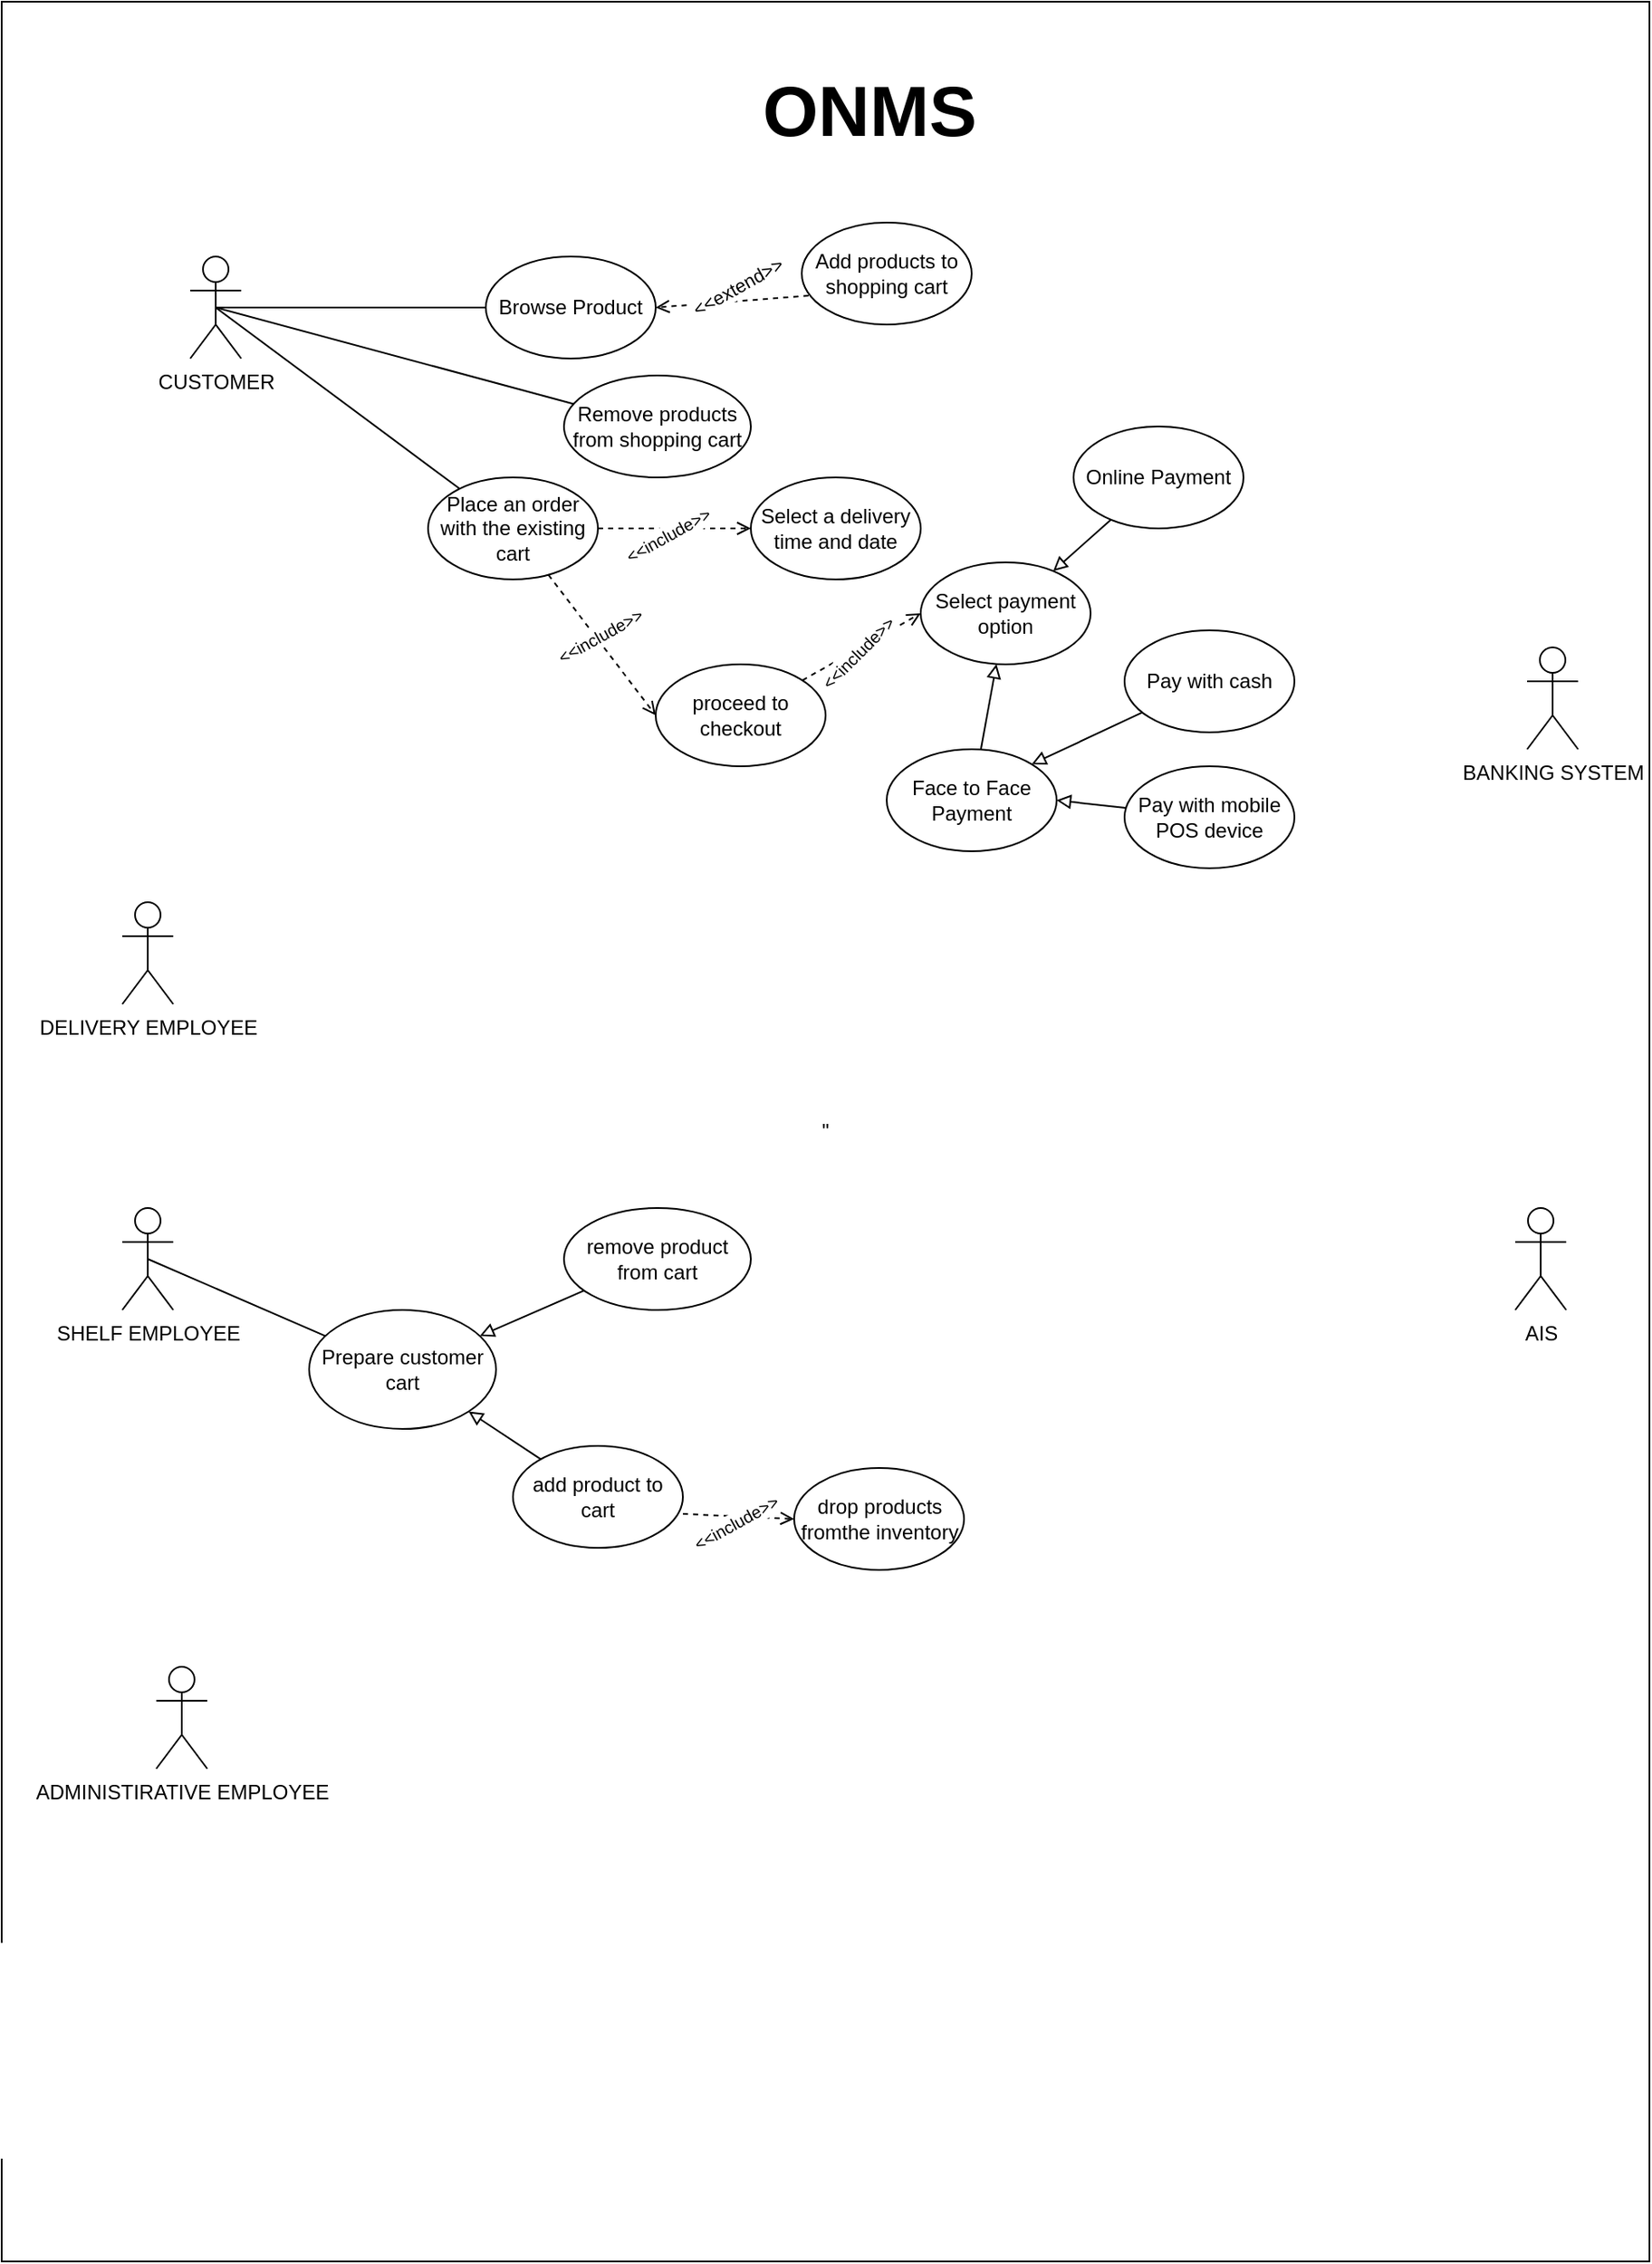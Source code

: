 <mxfile version="21.1.0" type="github">
  <diagram name="Sayfa -1" id="VlHYEeJTfce4ZR7y-VUg">
    <mxGraphModel dx="1702" dy="1680" grid="1" gridSize="10" guides="1" tooltips="1" connect="1" arrows="1" fold="1" page="1" pageScale="1" pageWidth="827" pageHeight="1169" math="0" shadow="0">
      <root>
        <mxCell id="0" />
        <mxCell id="1" parent="0" />
        <mxCell id="P8AKB918pg-EpybjRqPn-62" value="&quot;" style="rounded=0;whiteSpace=wrap;html=1;" vertex="1" parent="1">
          <mxGeometry x="-71" y="-110" width="970" height="1330" as="geometry" />
        </mxCell>
        <mxCell id="P8AKB918pg-EpybjRqPn-1" value="&lt;div&gt;CUSTOMER&lt;/div&gt;&lt;div&gt;&lt;br&gt;&lt;/div&gt;" style="shape=umlActor;verticalLabelPosition=bottom;verticalAlign=top;html=1;outlineConnect=0;" vertex="1" parent="1">
          <mxGeometry x="40" y="40" width="30" height="60" as="geometry" />
        </mxCell>
        <mxCell id="P8AKB918pg-EpybjRqPn-3" value="&lt;div&gt;SHELF EMPLOYEE&lt;/div&gt;&lt;div&gt;&lt;br&gt;&lt;/div&gt;" style="shape=umlActor;verticalLabelPosition=bottom;verticalAlign=top;html=1;outlineConnect=0;" vertex="1" parent="1">
          <mxGeometry y="600" width="30" height="60" as="geometry" />
        </mxCell>
        <mxCell id="P8AKB918pg-EpybjRqPn-4" value="&lt;div&gt;DELIVERY EMPLOYEE&lt;/div&gt;&lt;div&gt;&lt;br&gt;&lt;/div&gt;" style="shape=umlActor;verticalLabelPosition=bottom;verticalAlign=top;html=1;outlineConnect=0;" vertex="1" parent="1">
          <mxGeometry y="420" width="30" height="60" as="geometry" />
        </mxCell>
        <mxCell id="P8AKB918pg-EpybjRqPn-5" value="&lt;div&gt;ADMINISTIRATIVE EMPLOYEE&lt;/div&gt;&lt;div&gt;&lt;br&gt;&lt;/div&gt;" style="shape=umlActor;verticalLabelPosition=bottom;verticalAlign=top;html=1;outlineConnect=0;" vertex="1" parent="1">
          <mxGeometry x="20" y="870" width="30" height="60" as="geometry" />
        </mxCell>
        <mxCell id="P8AKB918pg-EpybjRqPn-8" value="BANKING SYSTEM" style="shape=umlActor;verticalLabelPosition=bottom;verticalAlign=top;html=1;outlineConnect=0;" vertex="1" parent="1">
          <mxGeometry x="827" y="270" width="30" height="60" as="geometry" />
        </mxCell>
        <mxCell id="P8AKB918pg-EpybjRqPn-11" value="Browse Product" style="ellipse;whiteSpace=wrap;html=1;" vertex="1" parent="1">
          <mxGeometry x="214" y="40" width="100" height="60" as="geometry" />
        </mxCell>
        <mxCell id="P8AKB918pg-EpybjRqPn-13" value="Add products to shopping cart" style="ellipse;whiteSpace=wrap;html=1;" vertex="1" parent="1">
          <mxGeometry x="400" y="20" width="100" height="60" as="geometry" />
        </mxCell>
        <mxCell id="P8AKB918pg-EpybjRqPn-15" value="Remove products from shopping cart" style="ellipse;whiteSpace=wrap;html=1;" vertex="1" parent="1">
          <mxGeometry x="260" y="110" width="110" height="60" as="geometry" />
        </mxCell>
        <mxCell id="P8AKB918pg-EpybjRqPn-19" value="" style="endArrow=none;html=1;rounded=0;exitX=0.5;exitY=0.5;exitDx=0;exitDy=0;exitPerimeter=0;" edge="1" parent="1" source="P8AKB918pg-EpybjRqPn-1" target="P8AKB918pg-EpybjRqPn-11">
          <mxGeometry width="50" height="50" relative="1" as="geometry">
            <mxPoint x="170" y="95" as="sourcePoint" />
            <mxPoint x="220" y="45" as="targetPoint" />
          </mxGeometry>
        </mxCell>
        <mxCell id="P8AKB918pg-EpybjRqPn-23" value="" style="endArrow=none;html=1;rounded=0;exitX=0.5;exitY=0.5;exitDx=0;exitDy=0;exitPerimeter=0;" edge="1" parent="1" source="P8AKB918pg-EpybjRqPn-1" target="P8AKB918pg-EpybjRqPn-15">
          <mxGeometry width="50" height="50" relative="1" as="geometry">
            <mxPoint x="160" y="210" as="sourcePoint" />
            <mxPoint x="210" y="160" as="targetPoint" />
          </mxGeometry>
        </mxCell>
        <mxCell id="P8AKB918pg-EpybjRqPn-25" value="&lt;div&gt;Place an order with the existing cart&lt;/div&gt;" style="ellipse;whiteSpace=wrap;html=1;" vertex="1" parent="1">
          <mxGeometry x="180" y="170" width="100" height="60" as="geometry" />
        </mxCell>
        <mxCell id="P8AKB918pg-EpybjRqPn-27" value="" style="endArrow=none;html=1;rounded=0;exitX=0.5;exitY=0.5;exitDx=0;exitDy=0;exitPerimeter=0;" edge="1" parent="1" source="P8AKB918pg-EpybjRqPn-1" target="P8AKB918pg-EpybjRqPn-25">
          <mxGeometry width="50" height="50" relative="1" as="geometry">
            <mxPoint x="110" y="270" as="sourcePoint" />
            <mxPoint x="160" y="220" as="targetPoint" />
          </mxGeometry>
        </mxCell>
        <mxCell id="P8AKB918pg-EpybjRqPn-29" value="Select a delivery time and date" style="ellipse;whiteSpace=wrap;html=1;" vertex="1" parent="1">
          <mxGeometry x="370" y="170" width="100" height="60" as="geometry" />
        </mxCell>
        <mxCell id="P8AKB918pg-EpybjRqPn-31" value="" style="endArrow=open;rounded=0;entryX=0;entryY=0.5;entryDx=0;entryDy=0;endFill=0;dashed=1;align=center;horizontal=1;strokeColor=default;metaEdit=0;html=1;labelBorderColor=none;" edge="1" parent="1" source="P8AKB918pg-EpybjRqPn-25" target="P8AKB918pg-EpybjRqPn-29">
          <mxGeometry width="50" height="50" relative="1" as="geometry">
            <mxPoint x="260" y="270" as="sourcePoint" />
            <mxPoint x="310" y="220" as="targetPoint" />
          </mxGeometry>
        </mxCell>
        <mxCell id="P8AKB918pg-EpybjRqPn-34" value="&lt;font style=&quot;font-size: 10px;&quot;&gt;&amp;lt;&amp;lt;include&amp;gt;&amp;gt;&lt;/font&gt;" style="edgeLabel;html=1;align=center;verticalAlign=middle;resizable=0;points=[];rotation=-29;" vertex="1" connectable="0" parent="P8AKB918pg-EpybjRqPn-31">
          <mxGeometry x="-0.234" relative="1" as="geometry">
            <mxPoint x="6" y="4" as="offset" />
          </mxGeometry>
        </mxCell>
        <mxCell id="P8AKB918pg-EpybjRqPn-37" value="proceed to checkout" style="ellipse;whiteSpace=wrap;html=1;" vertex="1" parent="1">
          <mxGeometry x="314" y="280" width="100" height="60" as="geometry" />
        </mxCell>
        <mxCell id="P8AKB918pg-EpybjRqPn-38" value="" style="endArrow=open;rounded=0;entryX=0;entryY=0.5;entryDx=0;entryDy=0;endFill=0;dashed=1;align=center;horizontal=1;strokeColor=default;metaEdit=0;html=1;labelBorderColor=none;" edge="1" parent="1" target="P8AKB918pg-EpybjRqPn-37" source="P8AKB918pg-EpybjRqPn-25">
          <mxGeometry width="50" height="50" relative="1" as="geometry">
            <mxPoint x="220" y="293" as="sourcePoint" />
            <mxPoint x="270" y="280" as="targetPoint" />
          </mxGeometry>
        </mxCell>
        <mxCell id="P8AKB918pg-EpybjRqPn-39" value="&lt;font style=&quot;font-size: 10px;&quot;&gt;&amp;lt;&amp;lt;include&amp;gt;&amp;gt;&lt;/font&gt;" style="edgeLabel;html=1;align=center;verticalAlign=middle;resizable=0;points=[];rotation=-29;" vertex="1" connectable="0" parent="P8AKB918pg-EpybjRqPn-38">
          <mxGeometry x="-0.234" relative="1" as="geometry">
            <mxPoint x="6" y="4" as="offset" />
          </mxGeometry>
        </mxCell>
        <mxCell id="P8AKB918pg-EpybjRqPn-41" value="" style="endArrow=open;rounded=0;entryX=1;entryY=0.5;entryDx=0;entryDy=0;endFill=0;dashed=1;align=center;horizontal=1;strokeColor=default;metaEdit=0;html=1;labelBorderColor=none;exitX=0.04;exitY=0.717;exitDx=0;exitDy=0;exitPerimeter=0;" edge="1" parent="1" source="P8AKB918pg-EpybjRqPn-13" target="P8AKB918pg-EpybjRqPn-11">
          <mxGeometry width="50" height="50" relative="1" as="geometry">
            <mxPoint x="360" y="90" as="sourcePoint" />
            <mxPoint x="450" y="90" as="targetPoint" />
          </mxGeometry>
        </mxCell>
        <mxCell id="P8AKB918pg-EpybjRqPn-42" value="&amp;lt;&amp;lt;extend&amp;gt;&amp;gt;" style="edgeLabel;html=1;align=center;verticalAlign=middle;resizable=0;points=[];rotation=-29;" vertex="1" connectable="0" parent="P8AKB918pg-EpybjRqPn-41">
          <mxGeometry x="-0.234" relative="1" as="geometry">
            <mxPoint x="-8" y="-8" as="offset" />
          </mxGeometry>
        </mxCell>
        <mxCell id="P8AKB918pg-EpybjRqPn-44" value="Select payment option" style="ellipse;whiteSpace=wrap;html=1;" vertex="1" parent="1">
          <mxGeometry x="470" y="220" width="100" height="60" as="geometry" />
        </mxCell>
        <mxCell id="P8AKB918pg-EpybjRqPn-45" value="" style="endArrow=open;rounded=0;entryX=0;entryY=0.5;entryDx=0;entryDy=0;endFill=0;dashed=1;align=center;horizontal=1;strokeColor=default;metaEdit=0;html=1;labelBorderColor=none;" edge="1" parent="1" target="P8AKB918pg-EpybjRqPn-44" source="P8AKB918pg-EpybjRqPn-37">
          <mxGeometry width="50" height="50" relative="1" as="geometry">
            <mxPoint x="450" y="350" as="sourcePoint" />
            <mxPoint x="444" y="330" as="targetPoint" />
          </mxGeometry>
        </mxCell>
        <mxCell id="P8AKB918pg-EpybjRqPn-46" value="&lt;font style=&quot;font-size: 10px;&quot;&gt;&amp;lt;&amp;lt;include&amp;gt;&amp;gt;&lt;/font&gt;" style="edgeLabel;html=1;align=center;verticalAlign=middle;resizable=0;points=[];rotation=-45;" vertex="1" connectable="0" parent="P8AKB918pg-EpybjRqPn-45">
          <mxGeometry x="-0.234" relative="1" as="geometry">
            <mxPoint x="6" y="-1" as="offset" />
          </mxGeometry>
        </mxCell>
        <mxCell id="P8AKB918pg-EpybjRqPn-47" value="Online Payment" style="ellipse;whiteSpace=wrap;html=1;" vertex="1" parent="1">
          <mxGeometry x="560" y="140" width="100" height="60" as="geometry" />
        </mxCell>
        <mxCell id="P8AKB918pg-EpybjRqPn-48" value="" style="endArrow=block;html=1;rounded=0;endFill=0;" edge="1" parent="1" source="P8AKB918pg-EpybjRqPn-47" target="P8AKB918pg-EpybjRqPn-44">
          <mxGeometry width="50" height="50" relative="1" as="geometry">
            <mxPoint x="410" y="340" as="sourcePoint" />
            <mxPoint x="460" y="290" as="targetPoint" />
          </mxGeometry>
        </mxCell>
        <mxCell id="P8AKB918pg-EpybjRqPn-49" value="Face to Face Payment" style="ellipse;whiteSpace=wrap;html=1;" vertex="1" parent="1">
          <mxGeometry x="450" y="330" width="100" height="60" as="geometry" />
        </mxCell>
        <mxCell id="P8AKB918pg-EpybjRqPn-50" value="" style="endArrow=block;html=1;rounded=0;endFill=0;" edge="1" parent="1" source="P8AKB918pg-EpybjRqPn-49" target="P8AKB918pg-EpybjRqPn-44">
          <mxGeometry width="50" height="50" relative="1" as="geometry">
            <mxPoint x="553.74" y="160" as="sourcePoint" />
            <mxPoint x="550.003" y="191.969" as="targetPoint" />
          </mxGeometry>
        </mxCell>
        <mxCell id="P8AKB918pg-EpybjRqPn-53" value="Pay with mobile POS device" style="ellipse;whiteSpace=wrap;html=1;" vertex="1" parent="1">
          <mxGeometry x="590" y="340" width="100" height="60" as="geometry" />
        </mxCell>
        <mxCell id="P8AKB918pg-EpybjRqPn-54" value="" style="endArrow=block;html=1;rounded=0;endFill=0;entryX=1;entryY=0.5;entryDx=0;entryDy=0;" edge="1" parent="1" source="P8AKB918pg-EpybjRqPn-53" target="P8AKB918pg-EpybjRqPn-49">
          <mxGeometry width="50" height="50" relative="1" as="geometry">
            <mxPoint x="563.74" y="170" as="sourcePoint" />
            <mxPoint x="530" y="290" as="targetPoint" />
          </mxGeometry>
        </mxCell>
        <mxCell id="P8AKB918pg-EpybjRqPn-55" value="Pay with cash" style="ellipse;whiteSpace=wrap;html=1;" vertex="1" parent="1">
          <mxGeometry x="590" y="260" width="100" height="60" as="geometry" />
        </mxCell>
        <mxCell id="P8AKB918pg-EpybjRqPn-56" value="" style="endArrow=block;html=1;rounded=0;endFill=0;entryX=1;entryY=0;entryDx=0;entryDy=0;" edge="1" parent="1" source="P8AKB918pg-EpybjRqPn-55" target="P8AKB918pg-EpybjRqPn-49">
          <mxGeometry width="50" height="50" relative="1" as="geometry">
            <mxPoint x="573.74" y="180" as="sourcePoint" />
            <mxPoint x="540" y="300" as="targetPoint" />
          </mxGeometry>
        </mxCell>
        <mxCell id="P8AKB918pg-EpybjRqPn-61" value="AIS" style="shape=umlActor;verticalLabelPosition=bottom;verticalAlign=top;html=1;outlineConnect=0;" vertex="1" parent="1">
          <mxGeometry x="820" y="600" width="30" height="60" as="geometry" />
        </mxCell>
        <mxCell id="P8AKB918pg-EpybjRqPn-67" value="&lt;font style=&quot;font-size: 42px;&quot;&gt;&lt;b&gt;ONMS&lt;/b&gt;&lt;/font&gt;" style="text;html=1;strokeColor=none;fillColor=none;align=center;verticalAlign=middle;whiteSpace=wrap;rounded=0;" vertex="1" parent="1">
          <mxGeometry x="360" y="-70" width="160" height="50" as="geometry" />
        </mxCell>
        <mxCell id="P8AKB918pg-EpybjRqPn-69" value="Prepare customer cart" style="ellipse;whiteSpace=wrap;html=1;" vertex="1" parent="1">
          <mxGeometry x="110" y="660" width="110" height="70" as="geometry" />
        </mxCell>
        <mxCell id="P8AKB918pg-EpybjRqPn-70" value="" style="endArrow=none;html=1;rounded=0;exitX=0.5;exitY=0.5;exitDx=0;exitDy=0;exitPerimeter=0;" edge="1" parent="1" target="P8AKB918pg-EpybjRqPn-69" source="P8AKB918pg-EpybjRqPn-3">
          <mxGeometry width="50" height="50" relative="1" as="geometry">
            <mxPoint x="89" y="630" as="sourcePoint" />
            <mxPoint x="194" y="780" as="targetPoint" />
          </mxGeometry>
        </mxCell>
        <mxCell id="P8AKB918pg-EpybjRqPn-71" value="remove product from cart" style="ellipse;whiteSpace=wrap;html=1;" vertex="1" parent="1">
          <mxGeometry x="260" y="600" width="110" height="60" as="geometry" />
        </mxCell>
        <mxCell id="P8AKB918pg-EpybjRqPn-72" value="" style="endArrow=block;html=1;rounded=0;endFill=0;" edge="1" parent="1" source="P8AKB918pg-EpybjRqPn-71" target="P8AKB918pg-EpybjRqPn-69">
          <mxGeometry width="50" height="50" relative="1" as="geometry">
            <mxPoint x="363.74" y="430" as="sourcePoint" />
            <mxPoint x="230.0" y="625" as="targetPoint" />
          </mxGeometry>
        </mxCell>
        <mxCell id="P8AKB918pg-EpybjRqPn-74" value="add product  to cart" style="ellipse;whiteSpace=wrap;html=1;" vertex="1" parent="1">
          <mxGeometry x="230" y="740" width="100" height="60" as="geometry" />
        </mxCell>
        <mxCell id="P8AKB918pg-EpybjRqPn-75" value="" style="endArrow=block;html=1;rounded=0;endFill=0;entryX=1;entryY=1;entryDx=0;entryDy=0;" edge="1" parent="1" source="P8AKB918pg-EpybjRqPn-74" target="P8AKB918pg-EpybjRqPn-69">
          <mxGeometry width="50" height="50" relative="1" as="geometry">
            <mxPoint x="347.46" y="540" as="sourcePoint" />
            <mxPoint x="220.002" y="719.182" as="targetPoint" />
          </mxGeometry>
        </mxCell>
        <mxCell id="P8AKB918pg-EpybjRqPn-82" value="drop products fromthe inventory " style="ellipse;whiteSpace=wrap;html=1;" vertex="1" parent="1">
          <mxGeometry x="395.5" y="753" width="100" height="60" as="geometry" />
        </mxCell>
        <mxCell id="P8AKB918pg-EpybjRqPn-83" value="" style="endArrow=open;rounded=0;entryX=0;entryY=0.5;entryDx=0;entryDy=0;endFill=0;dashed=1;align=center;horizontal=1;strokeColor=default;metaEdit=0;html=1;labelBorderColor=none;exitX=1;exitY=0.667;exitDx=0;exitDy=0;exitPerimeter=0;" edge="1" parent="1" target="P8AKB918pg-EpybjRqPn-82" source="P8AKB918pg-EpybjRqPn-74">
          <mxGeometry width="50" height="50" relative="1" as="geometry">
            <mxPoint x="332.5" y="700" as="sourcePoint" />
            <mxPoint x="351.5" y="753" as="targetPoint" />
          </mxGeometry>
        </mxCell>
        <mxCell id="P8AKB918pg-EpybjRqPn-84" value="&lt;font style=&quot;font-size: 10px;&quot;&gt;&amp;lt;&amp;lt;include&amp;gt;&amp;gt;&lt;/font&gt;" style="edgeLabel;html=1;align=center;verticalAlign=middle;resizable=0;points=[];rotation=-29;" vertex="1" connectable="0" parent="P8AKB918pg-EpybjRqPn-83">
          <mxGeometry x="-0.234" relative="1" as="geometry">
            <mxPoint x="6" y="4" as="offset" />
          </mxGeometry>
        </mxCell>
      </root>
    </mxGraphModel>
  </diagram>
</mxfile>
